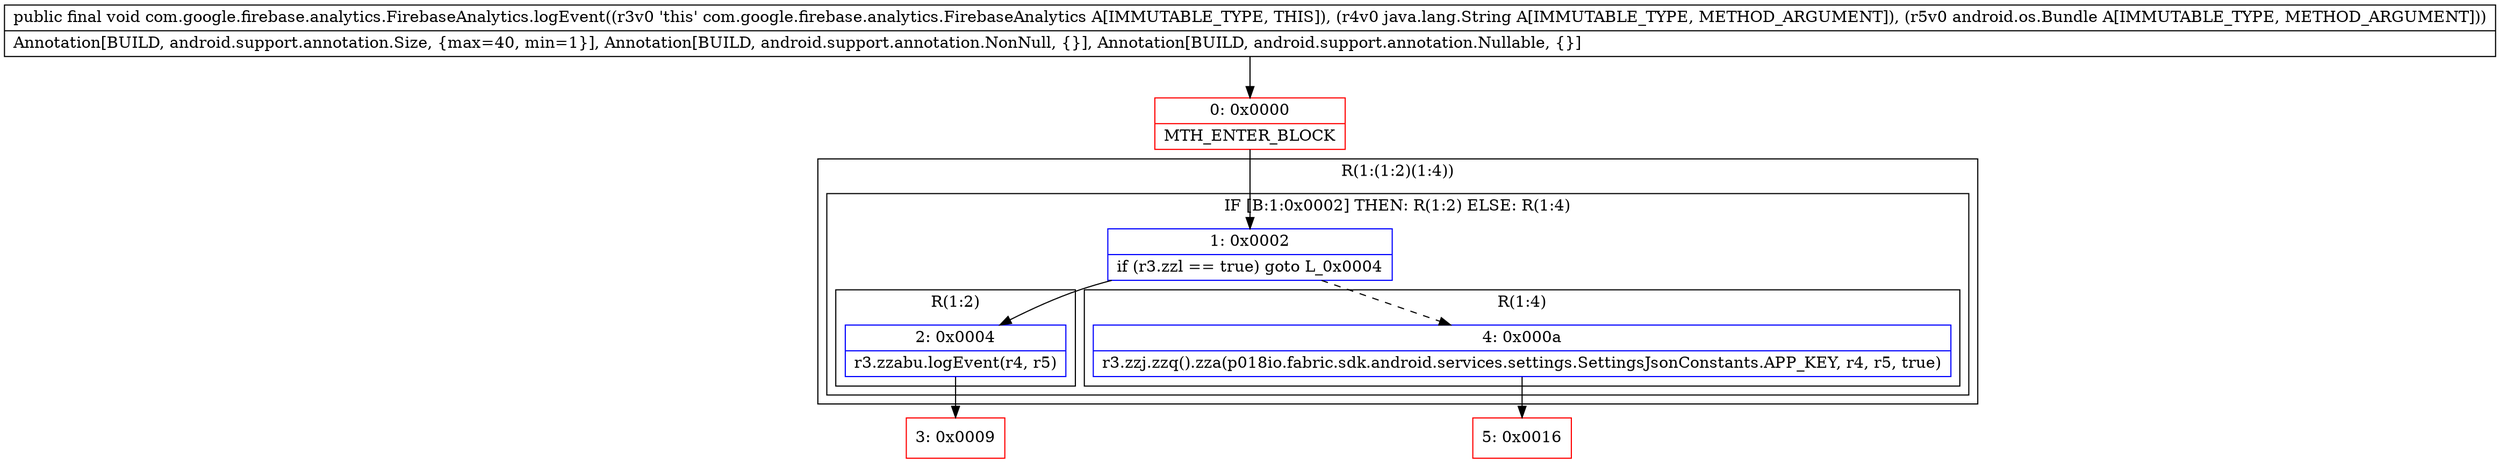 digraph "CFG forcom.google.firebase.analytics.FirebaseAnalytics.logEvent(Ljava\/lang\/String;Landroid\/os\/Bundle;)V" {
subgraph cluster_Region_1709029657 {
label = "R(1:(1:2)(1:4))";
node [shape=record,color=blue];
subgraph cluster_IfRegion_611589653 {
label = "IF [B:1:0x0002] THEN: R(1:2) ELSE: R(1:4)";
node [shape=record,color=blue];
Node_1 [shape=record,label="{1\:\ 0x0002|if (r3.zzl == true) goto L_0x0004\l}"];
subgraph cluster_Region_1723614433 {
label = "R(1:2)";
node [shape=record,color=blue];
Node_2 [shape=record,label="{2\:\ 0x0004|r3.zzabu.logEvent(r4, r5)\l}"];
}
subgraph cluster_Region_143658047 {
label = "R(1:4)";
node [shape=record,color=blue];
Node_4 [shape=record,label="{4\:\ 0x000a|r3.zzj.zzq().zza(p018io.fabric.sdk.android.services.settings.SettingsJsonConstants.APP_KEY, r4, r5, true)\l}"];
}
}
}
Node_0 [shape=record,color=red,label="{0\:\ 0x0000|MTH_ENTER_BLOCK\l}"];
Node_3 [shape=record,color=red,label="{3\:\ 0x0009}"];
Node_5 [shape=record,color=red,label="{5\:\ 0x0016}"];
MethodNode[shape=record,label="{public final void com.google.firebase.analytics.FirebaseAnalytics.logEvent((r3v0 'this' com.google.firebase.analytics.FirebaseAnalytics A[IMMUTABLE_TYPE, THIS]), (r4v0 java.lang.String A[IMMUTABLE_TYPE, METHOD_ARGUMENT]), (r5v0 android.os.Bundle A[IMMUTABLE_TYPE, METHOD_ARGUMENT]))  | Annotation[BUILD, android.support.annotation.Size, \{max=40, min=1\}], Annotation[BUILD, android.support.annotation.NonNull, \{\}], Annotation[BUILD, android.support.annotation.Nullable, \{\}]\l}"];
MethodNode -> Node_0;
Node_1 -> Node_2;
Node_1 -> Node_4[style=dashed];
Node_2 -> Node_3;
Node_4 -> Node_5;
Node_0 -> Node_1;
}


